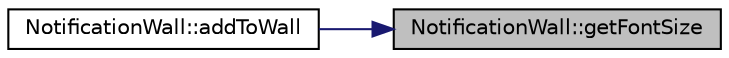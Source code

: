 digraph "NotificationWall::getFontSize"
{
 // LATEX_PDF_SIZE
  edge [fontname="Helvetica",fontsize="10",labelfontname="Helvetica",labelfontsize="10"];
  node [fontname="Helvetica",fontsize="10",shape=record];
  rankdir="RL";
  Node1 [label="NotificationWall::getFontSize",height=0.2,width=0.4,color="black", fillcolor="grey75", style="filled", fontcolor="black",tooltip=" "];
  Node1 -> Node2 [dir="back",color="midnightblue",fontsize="10",style="solid",fontname="Helvetica"];
  Node2 [label="NotificationWall::addToWall",height=0.2,width=0.4,color="black", fillcolor="white", style="filled",URL="$class_notification_wall.html#aa855b921732d7cffe8c8388d30ead116",tooltip=" "];
}
